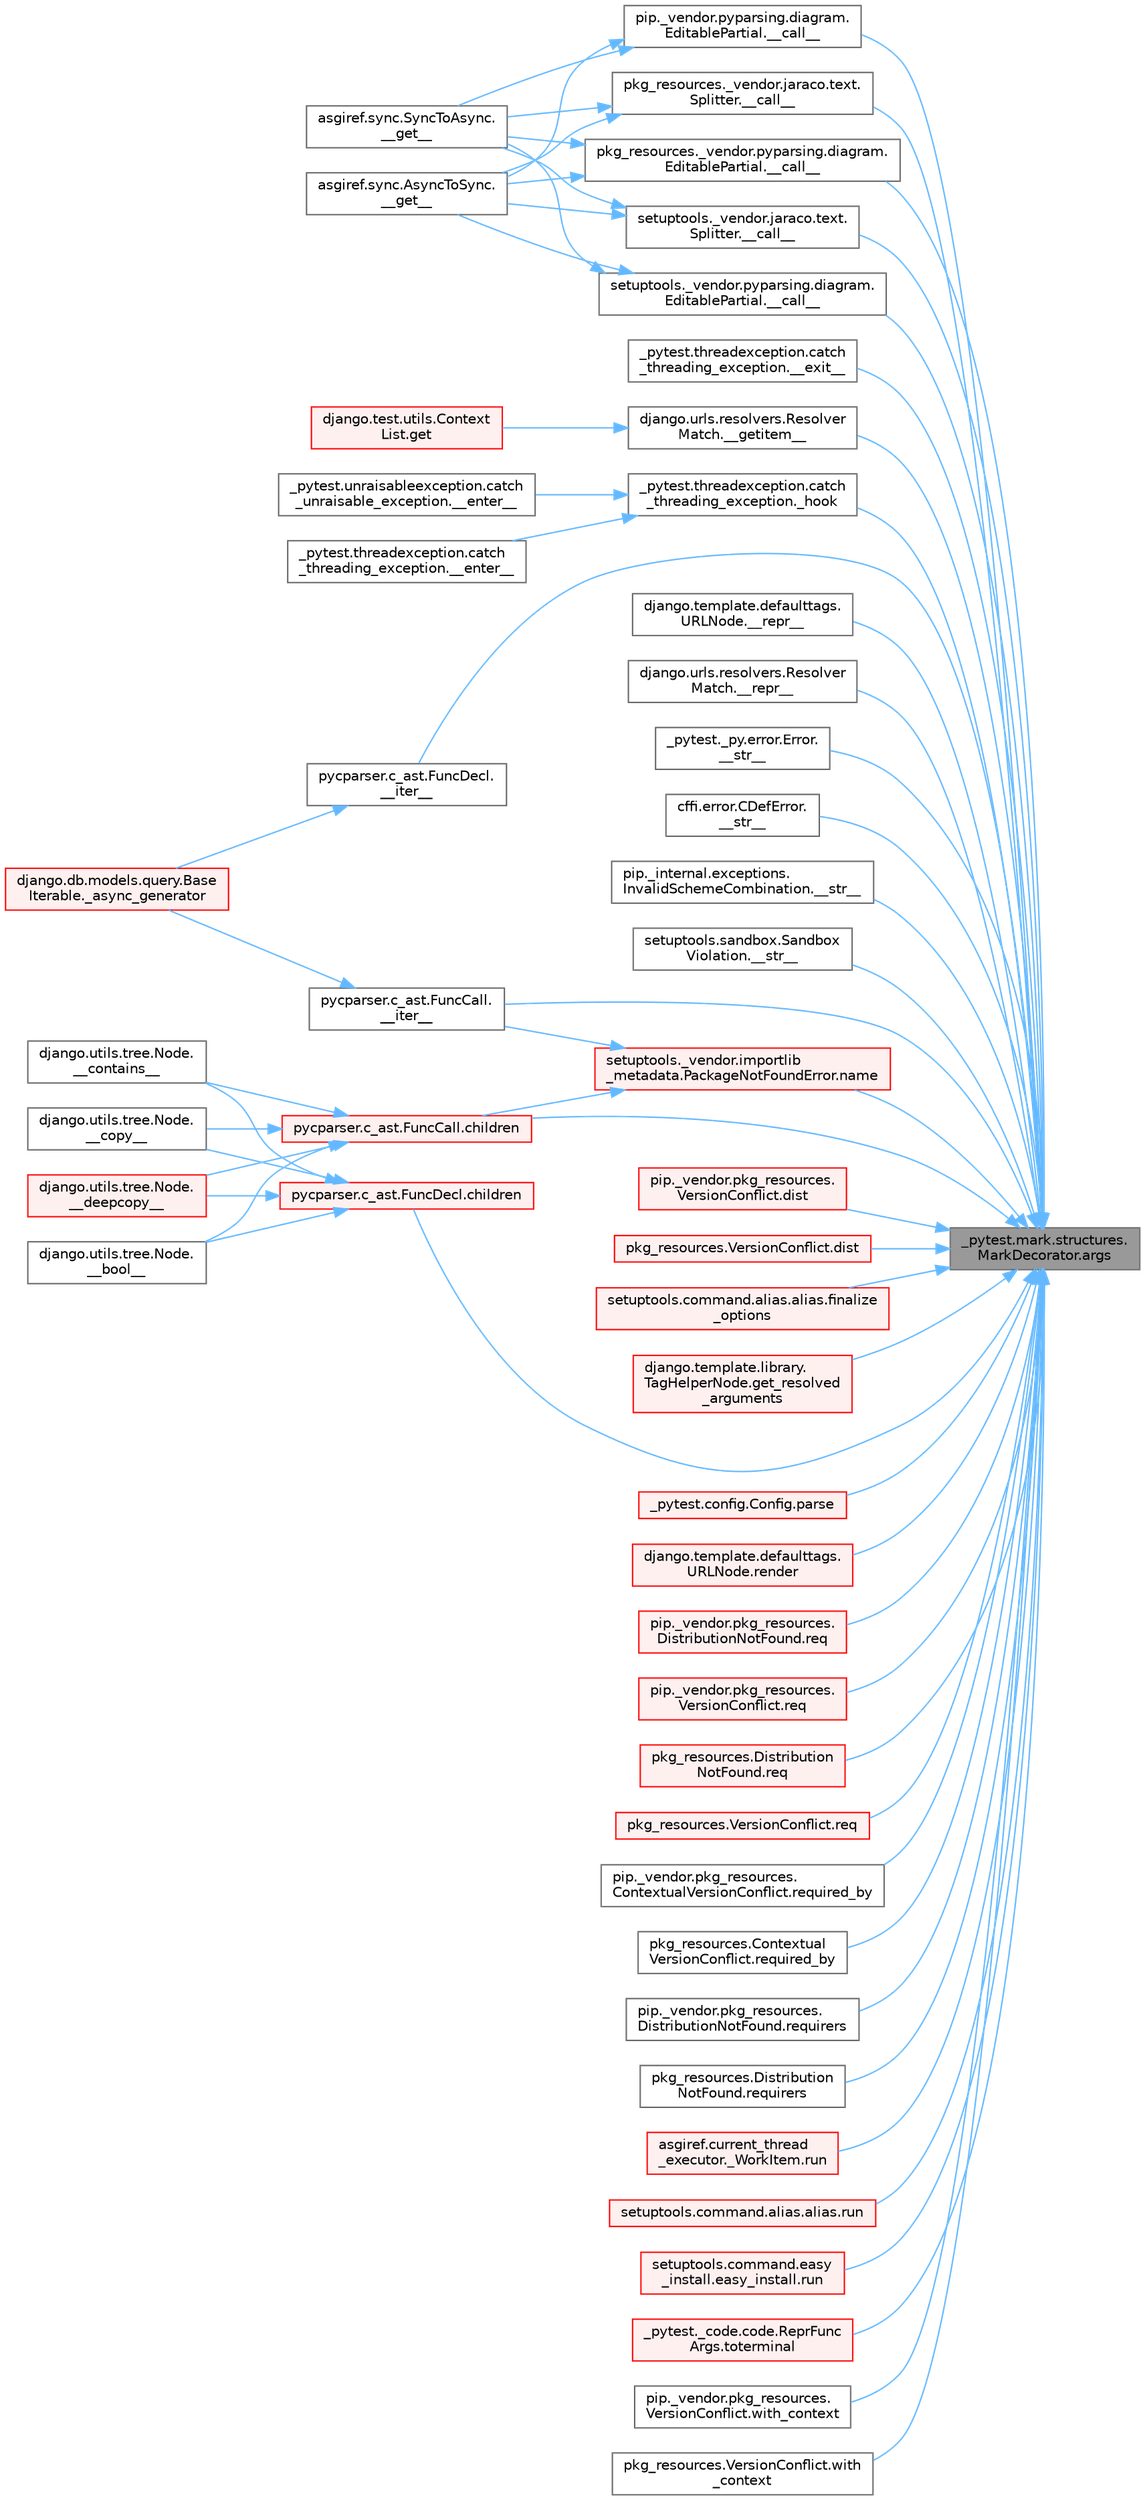digraph "_pytest.mark.structures.MarkDecorator.args"
{
 // LATEX_PDF_SIZE
  bgcolor="transparent";
  edge [fontname=Helvetica,fontsize=10,labelfontname=Helvetica,labelfontsize=10];
  node [fontname=Helvetica,fontsize=10,shape=box,height=0.2,width=0.4];
  rankdir="RL";
  Node1 [id="Node000001",label="_pytest.mark.structures.\lMarkDecorator.args",height=0.2,width=0.4,color="gray40", fillcolor="grey60", style="filled", fontcolor="black",tooltip=" "];
  Node1 -> Node2 [id="edge1_Node000001_Node000002",dir="back",color="steelblue1",style="solid",tooltip=" "];
  Node2 [id="Node000002",label="pip._vendor.pyparsing.diagram.\lEditablePartial.__call__",height=0.2,width=0.4,color="grey40", fillcolor="white", style="filled",URL="$classpip_1_1__vendor_1_1pyparsing_1_1diagram_1_1_editable_partial.html#ad9ab1707e8ee136b2a56ed0872ff87e4",tooltip=" "];
  Node2 -> Node3 [id="edge2_Node000002_Node000003",dir="back",color="steelblue1",style="solid",tooltip=" "];
  Node3 [id="Node000003",label="asgiref.sync.AsyncToSync.\l__get__",height=0.2,width=0.4,color="grey40", fillcolor="white", style="filled",URL="$classasgiref_1_1sync_1_1_async_to_sync.html#a23e9ef7a73da98dad9e3f4e65846969b",tooltip=" "];
  Node2 -> Node4 [id="edge3_Node000002_Node000004",dir="back",color="steelblue1",style="solid",tooltip=" "];
  Node4 [id="Node000004",label="asgiref.sync.SyncToAsync.\l__get__",height=0.2,width=0.4,color="grey40", fillcolor="white", style="filled",URL="$classasgiref_1_1sync_1_1_sync_to_async.html#aebdfbe3f01079a529fd2f39810597381",tooltip=" "];
  Node1 -> Node5 [id="edge4_Node000001_Node000005",dir="back",color="steelblue1",style="solid",tooltip=" "];
  Node5 [id="Node000005",label="pkg_resources._vendor.jaraco.text.\lSplitter.__call__",height=0.2,width=0.4,color="grey40", fillcolor="white", style="filled",URL="$classpkg__resources_1_1__vendor_1_1jaraco_1_1text_1_1_splitter.html#ae6ebeaaaa72dfa9ea1d58774192bfbb0",tooltip=" "];
  Node5 -> Node3 [id="edge5_Node000005_Node000003",dir="back",color="steelblue1",style="solid",tooltip=" "];
  Node5 -> Node4 [id="edge6_Node000005_Node000004",dir="back",color="steelblue1",style="solid",tooltip=" "];
  Node1 -> Node6 [id="edge7_Node000001_Node000006",dir="back",color="steelblue1",style="solid",tooltip=" "];
  Node6 [id="Node000006",label="pkg_resources._vendor.pyparsing.diagram.\lEditablePartial.__call__",height=0.2,width=0.4,color="grey40", fillcolor="white", style="filled",URL="$classpkg__resources_1_1__vendor_1_1pyparsing_1_1diagram_1_1_editable_partial.html#ab4f102ec0418486674ba97e926de5c44",tooltip=" "];
  Node6 -> Node3 [id="edge8_Node000006_Node000003",dir="back",color="steelblue1",style="solid",tooltip=" "];
  Node6 -> Node4 [id="edge9_Node000006_Node000004",dir="back",color="steelblue1",style="solid",tooltip=" "];
  Node1 -> Node7 [id="edge10_Node000001_Node000007",dir="back",color="steelblue1",style="solid",tooltip=" "];
  Node7 [id="Node000007",label="setuptools._vendor.jaraco.text.\lSplitter.__call__",height=0.2,width=0.4,color="grey40", fillcolor="white", style="filled",URL="$classsetuptools_1_1__vendor_1_1jaraco_1_1text_1_1_splitter.html#a23be0cd1058488ab7c94c8b08c3d9a6f",tooltip=" "];
  Node7 -> Node3 [id="edge11_Node000007_Node000003",dir="back",color="steelblue1",style="solid",tooltip=" "];
  Node7 -> Node4 [id="edge12_Node000007_Node000004",dir="back",color="steelblue1",style="solid",tooltip=" "];
  Node1 -> Node8 [id="edge13_Node000001_Node000008",dir="back",color="steelblue1",style="solid",tooltip=" "];
  Node8 [id="Node000008",label="setuptools._vendor.pyparsing.diagram.\lEditablePartial.__call__",height=0.2,width=0.4,color="grey40", fillcolor="white", style="filled",URL="$classsetuptools_1_1__vendor_1_1pyparsing_1_1diagram_1_1_editable_partial.html#af917446ea585cb60a86c91b3bb17afdd",tooltip=" "];
  Node8 -> Node3 [id="edge14_Node000008_Node000003",dir="back",color="steelblue1",style="solid",tooltip=" "];
  Node8 -> Node4 [id="edge15_Node000008_Node000004",dir="back",color="steelblue1",style="solid",tooltip=" "];
  Node1 -> Node9 [id="edge16_Node000001_Node000009",dir="back",color="steelblue1",style="solid",tooltip=" "];
  Node9 [id="Node000009",label="_pytest.threadexception.catch\l_threading_exception.__exit__",height=0.2,width=0.4,color="grey40", fillcolor="white", style="filled",URL="$class__pytest_1_1threadexception_1_1catch__threading__exception.html#ae151a24ae5fb3d246e27d6abf4a31501",tooltip=" "];
  Node1 -> Node10 [id="edge17_Node000001_Node000010",dir="back",color="steelblue1",style="solid",tooltip=" "];
  Node10 [id="Node000010",label="django.urls.resolvers.Resolver\lMatch.__getitem__",height=0.2,width=0.4,color="grey40", fillcolor="white", style="filled",URL="$classdjango_1_1urls_1_1resolvers_1_1_resolver_match.html#a13e6d4560e63920f4c88c4dc140e2cab",tooltip=" "];
  Node10 -> Node11 [id="edge18_Node000010_Node000011",dir="back",color="steelblue1",style="solid",tooltip=" "];
  Node11 [id="Node000011",label="django.test.utils.Context\lList.get",height=0.2,width=0.4,color="red", fillcolor="#FFF0F0", style="filled",URL="$classdjango_1_1test_1_1utils_1_1_context_list.html#a1797663a8ac92f44dcb9ad281a896842",tooltip=" "];
  Node1 -> Node987 [id="edge19_Node000001_Node000987",dir="back",color="steelblue1",style="solid",tooltip=" "];
  Node987 [id="Node000987",label="pycparser.c_ast.FuncCall.\l__iter__",height=0.2,width=0.4,color="grey40", fillcolor="white", style="filled",URL="$classpycparser_1_1c__ast_1_1_func_call.html#af6a1cc2e46c11f1e12f06f9e2de94fd5",tooltip=" "];
  Node987 -> Node63 [id="edge20_Node000987_Node000063",dir="back",color="steelblue1",style="solid",tooltip=" "];
  Node63 [id="Node000063",label="django.db.models.query.Base\lIterable._async_generator",height=0.2,width=0.4,color="red", fillcolor="#FFF0F0", style="filled",URL="$classdjango_1_1db_1_1models_1_1query_1_1_base_iterable.html#a3ecc2267976bc6628d1fe84d78355144",tooltip=" "];
  Node1 -> Node3186 [id="edge21_Node000001_Node003186",dir="back",color="steelblue1",style="solid",tooltip=" "];
  Node3186 [id="Node003186",label="pycparser.c_ast.FuncDecl.\l__iter__",height=0.2,width=0.4,color="grey40", fillcolor="white", style="filled",URL="$classpycparser_1_1c__ast_1_1_func_decl.html#a213d7645e6b75f6e9d3fb199c325d2b4",tooltip=" "];
  Node3186 -> Node63 [id="edge22_Node003186_Node000063",dir="back",color="steelblue1",style="solid",tooltip=" "];
  Node1 -> Node3187 [id="edge23_Node000001_Node003187",dir="back",color="steelblue1",style="solid",tooltip=" "];
  Node3187 [id="Node003187",label="django.template.defaulttags.\lURLNode.__repr__",height=0.2,width=0.4,color="grey40", fillcolor="white", style="filled",URL="$classdjango_1_1template_1_1defaulttags_1_1_u_r_l_node.html#a73ceedb2948907dddab5cab3aadfc0d6",tooltip=" "];
  Node1 -> Node3188 [id="edge24_Node000001_Node003188",dir="back",color="steelblue1",style="solid",tooltip=" "];
  Node3188 [id="Node003188",label="django.urls.resolvers.Resolver\lMatch.__repr__",height=0.2,width=0.4,color="grey40", fillcolor="white", style="filled",URL="$classdjango_1_1urls_1_1resolvers_1_1_resolver_match.html#a3ad55b188b7f2a633ee4e76599a990f2",tooltip=" "];
  Node1 -> Node3189 [id="edge25_Node000001_Node003189",dir="back",color="steelblue1",style="solid",tooltip=" "];
  Node3189 [id="Node003189",label="_pytest._py.error.Error.\l__str__",height=0.2,width=0.4,color="grey40", fillcolor="white", style="filled",URL="$class__pytest_1_1__py_1_1error_1_1_error.html#a5b0eca3e0d698eefe3870981c7d0e4bf",tooltip=" "];
  Node1 -> Node3190 [id="edge26_Node000001_Node003190",dir="back",color="steelblue1",style="solid",tooltip=" "];
  Node3190 [id="Node003190",label="cffi.error.CDefError.\l__str__",height=0.2,width=0.4,color="grey40", fillcolor="white", style="filled",URL="$classcffi_1_1error_1_1_c_def_error.html#a8dccaf4ba1873c06ab193715601981b7",tooltip=" "];
  Node1 -> Node3191 [id="edge27_Node000001_Node003191",dir="back",color="steelblue1",style="solid",tooltip=" "];
  Node3191 [id="Node003191",label="pip._internal.exceptions.\lInvalidSchemeCombination.__str__",height=0.2,width=0.4,color="grey40", fillcolor="white", style="filled",URL="$classpip_1_1__internal_1_1exceptions_1_1_invalid_scheme_combination.html#a9891dfc1565165d785eb81920620bce9",tooltip=" "];
  Node1 -> Node3192 [id="edge28_Node000001_Node003192",dir="back",color="steelblue1",style="solid",tooltip=" "];
  Node3192 [id="Node003192",label="setuptools.sandbox.Sandbox\lViolation.__str__",height=0.2,width=0.4,color="grey40", fillcolor="white", style="filled",URL="$classsetuptools_1_1sandbox_1_1_sandbox_violation.html#a4a97cbcea9f05e129a0a0e3465448d81",tooltip=" "];
  Node1 -> Node3193 [id="edge29_Node000001_Node003193",dir="back",color="steelblue1",style="solid",tooltip=" "];
  Node3193 [id="Node003193",label="_pytest.threadexception.catch\l_threading_exception._hook",height=0.2,width=0.4,color="grey40", fillcolor="white", style="filled",URL="$class__pytest_1_1threadexception_1_1catch__threading__exception.html#a259fbc2f0ead1983d6f539ba9309d893",tooltip=" "];
  Node3193 -> Node3194 [id="edge30_Node003193_Node003194",dir="back",color="steelblue1",style="solid",tooltip=" "];
  Node3194 [id="Node003194",label="_pytest.threadexception.catch\l_threading_exception.__enter__",height=0.2,width=0.4,color="grey40", fillcolor="white", style="filled",URL="$class__pytest_1_1threadexception_1_1catch__threading__exception.html#ae15aa9950de076a1cc8e534d84068322",tooltip=" "];
  Node3193 -> Node3195 [id="edge31_Node003193_Node003195",dir="back",color="steelblue1",style="solid",tooltip=" "];
  Node3195 [id="Node003195",label="_pytest.unraisableexception.catch\l_unraisable_exception.__enter__",height=0.2,width=0.4,color="grey40", fillcolor="white", style="filled",URL="$class__pytest_1_1unraisableexception_1_1catch__unraisable__exception.html#a6e2172bc99cdce1203926b1a7d8d5462",tooltip=" "];
  Node1 -> Node1695 [id="edge32_Node000001_Node001695",dir="back",color="steelblue1",style="solid",tooltip=" "];
  Node1695 [id="Node001695",label="pycparser.c_ast.FuncCall.children",height=0.2,width=0.4,color="red", fillcolor="#FFF0F0", style="filled",URL="$classpycparser_1_1c__ast_1_1_func_call.html#a48cef72cdf69c757d3239b4238df9295",tooltip=" "];
  Node1695 -> Node1194 [id="edge33_Node001695_Node001194",dir="back",color="steelblue1",style="solid",tooltip=" "];
  Node1194 [id="Node001194",label="django.utils.tree.Node.\l__bool__",height=0.2,width=0.4,color="grey40", fillcolor="white", style="filled",URL="$classdjango_1_1utils_1_1tree_1_1_node.html#a70a56e9492f929d850eebc44de75e25c",tooltip=" "];
  Node1695 -> Node1195 [id="edge34_Node001695_Node001195",dir="back",color="steelblue1",style="solid",tooltip=" "];
  Node1195 [id="Node001195",label="django.utils.tree.Node.\l__contains__",height=0.2,width=0.4,color="grey40", fillcolor="white", style="filled",URL="$classdjango_1_1utils_1_1tree_1_1_node.html#ab55c47b46f14e5fde108b1c3cf95d93a",tooltip=" "];
  Node1695 -> Node302 [id="edge35_Node001695_Node000302",dir="back",color="steelblue1",style="solid",tooltip=" "];
  Node302 [id="Node000302",label="django.utils.tree.Node.\l__copy__",height=0.2,width=0.4,color="grey40", fillcolor="white", style="filled",URL="$classdjango_1_1utils_1_1tree_1_1_node.html#abae878f6b4500b8b241c23d8fac46e63",tooltip=" "];
  Node1695 -> Node303 [id="edge36_Node001695_Node000303",dir="back",color="steelblue1",style="solid",tooltip=" "];
  Node303 [id="Node000303",label="django.utils.tree.Node.\l__deepcopy__",height=0.2,width=0.4,color="red", fillcolor="#FFF0F0", style="filled",URL="$classdjango_1_1utils_1_1tree_1_1_node.html#a38840c46ded3963808edbeec90765d6b",tooltip=" "];
  Node1 -> Node3196 [id="edge37_Node000001_Node003196",dir="back",color="steelblue1",style="solid",tooltip=" "];
  Node3196 [id="Node003196",label="pycparser.c_ast.FuncDecl.children",height=0.2,width=0.4,color="red", fillcolor="#FFF0F0", style="filled",URL="$classpycparser_1_1c__ast_1_1_func_decl.html#a0de29afa96d07cb3b062f3752e90601e",tooltip=" "];
  Node3196 -> Node1194 [id="edge38_Node003196_Node001194",dir="back",color="steelblue1",style="solid",tooltip=" "];
  Node3196 -> Node1195 [id="edge39_Node003196_Node001195",dir="back",color="steelblue1",style="solid",tooltip=" "];
  Node3196 -> Node302 [id="edge40_Node003196_Node000302",dir="back",color="steelblue1",style="solid",tooltip=" "];
  Node3196 -> Node303 [id="edge41_Node003196_Node000303",dir="back",color="steelblue1",style="solid",tooltip=" "];
  Node1 -> Node3197 [id="edge42_Node000001_Node003197",dir="back",color="steelblue1",style="solid",tooltip=" "];
  Node3197 [id="Node003197",label="pip._vendor.pkg_resources.\lVersionConflict.dist",height=0.2,width=0.4,color="red", fillcolor="#FFF0F0", style="filled",URL="$classpip_1_1__vendor_1_1pkg__resources_1_1_version_conflict.html#a7fa47ad16b5d2c05a357fb42fc4d595d",tooltip=" "];
  Node1 -> Node3223 [id="edge43_Node000001_Node003223",dir="back",color="steelblue1",style="solid",tooltip=" "];
  Node3223 [id="Node003223",label="pkg_resources.VersionConflict.dist",height=0.2,width=0.4,color="red", fillcolor="#FFF0F0", style="filled",URL="$classpkg__resources_1_1_version_conflict.html#adab9bd550162ac64afce604568730ae8",tooltip=" "];
  Node1 -> Node1126 [id="edge44_Node000001_Node001126",dir="back",color="steelblue1",style="solid",tooltip=" "];
  Node1126 [id="Node001126",label="setuptools.command.alias.alias.finalize\l_options",height=0.2,width=0.4,color="red", fillcolor="#FFF0F0", style="filled",URL="$classsetuptools_1_1command_1_1alias_1_1alias.html#ab21471fdc6ebd50f1fcc399a810c5627",tooltip=" "];
  Node1 -> Node3224 [id="edge45_Node000001_Node003224",dir="back",color="steelblue1",style="solid",tooltip=" "];
  Node3224 [id="Node003224",label="django.template.library.\lTagHelperNode.get_resolved\l_arguments",height=0.2,width=0.4,color="red", fillcolor="#FFF0F0", style="filled",URL="$classdjango_1_1template_1_1library_1_1_tag_helper_node.html#a3b941bb552240da6b6c3861e79649ae8",tooltip=" "];
  Node1 -> Node3226 [id="edge46_Node000001_Node003226",dir="back",color="steelblue1",style="solid",tooltip=" "];
  Node3226 [id="Node003226",label="setuptools._vendor.importlib\l_metadata.PackageNotFoundError.name",height=0.2,width=0.4,color="red", fillcolor="#FFF0F0", style="filled",URL="$classsetuptools_1_1__vendor_1_1importlib__metadata_1_1_package_not_found_error.html#a571388921b0947c828d05889bc73d935",tooltip=" "];
  Node3226 -> Node987 [id="edge47_Node003226_Node000987",dir="back",color="steelblue1",style="solid",tooltip=" "];
  Node3226 -> Node1695 [id="edge48_Node003226_Node001695",dir="back",color="steelblue1",style="solid",tooltip=" "];
  Node1 -> Node3227 [id="edge49_Node000001_Node003227",dir="back",color="steelblue1",style="solid",tooltip=" "];
  Node3227 [id="Node003227",label="_pytest.config.Config.parse",height=0.2,width=0.4,color="red", fillcolor="#FFF0F0", style="filled",URL="$class__pytest_1_1config_1_1_config.html#a2e230a17444039d59c80383b27d5e373",tooltip=" "];
  Node1 -> Node3228 [id="edge50_Node000001_Node003228",dir="back",color="steelblue1",style="solid",tooltip=" "];
  Node3228 [id="Node003228",label="django.template.defaulttags.\lURLNode.render",height=0.2,width=0.4,color="red", fillcolor="#FFF0F0", style="filled",URL="$classdjango_1_1template_1_1defaulttags_1_1_u_r_l_node.html#a2192b0692c8b96df85da4ee6beb38fe9",tooltip=" "];
  Node1 -> Node3229 [id="edge51_Node000001_Node003229",dir="back",color="steelblue1",style="solid",tooltip=" "];
  Node3229 [id="Node003229",label="pip._vendor.pkg_resources.\lDistributionNotFound.req",height=0.2,width=0.4,color="red", fillcolor="#FFF0F0", style="filled",URL="$classpip_1_1__vendor_1_1pkg__resources_1_1_distribution_not_found.html#a40ac1d4e5309f609db879b1be96aaee9",tooltip=" "];
  Node1 -> Node3258 [id="edge52_Node000001_Node003258",dir="back",color="steelblue1",style="solid",tooltip=" "];
  Node3258 [id="Node003258",label="pip._vendor.pkg_resources.\lVersionConflict.req",height=0.2,width=0.4,color="red", fillcolor="#FFF0F0", style="filled",URL="$classpip_1_1__vendor_1_1pkg__resources_1_1_version_conflict.html#a6ae9d0b83045a7294313e29cace06632",tooltip=" "];
  Node1 -> Node3259 [id="edge53_Node000001_Node003259",dir="back",color="steelblue1",style="solid",tooltip=" "];
  Node3259 [id="Node003259",label="pkg_resources.Distribution\lNotFound.req",height=0.2,width=0.4,color="red", fillcolor="#FFF0F0", style="filled",URL="$classpkg__resources_1_1_distribution_not_found.html#a1e0e776bca337717603fbd8a26c34e65",tooltip=" "];
  Node1 -> Node3260 [id="edge54_Node000001_Node003260",dir="back",color="steelblue1",style="solid",tooltip=" "];
  Node3260 [id="Node003260",label="pkg_resources.VersionConflict.req",height=0.2,width=0.4,color="red", fillcolor="#FFF0F0", style="filled",URL="$classpkg__resources_1_1_version_conflict.html#a95e63f911027a1d40e80c5a307dc62e4",tooltip=" "];
  Node1 -> Node3261 [id="edge55_Node000001_Node003261",dir="back",color="steelblue1",style="solid",tooltip=" "];
  Node3261 [id="Node003261",label="pip._vendor.pkg_resources.\lContextualVersionConflict.required_by",height=0.2,width=0.4,color="grey40", fillcolor="white", style="filled",URL="$classpip_1_1__vendor_1_1pkg__resources_1_1_contextual_version_conflict.html#acb20f34d9270cf5b5ec4df1af7a9495a",tooltip=" "];
  Node1 -> Node3262 [id="edge56_Node000001_Node003262",dir="back",color="steelblue1",style="solid",tooltip=" "];
  Node3262 [id="Node003262",label="pkg_resources.Contextual\lVersionConflict.required_by",height=0.2,width=0.4,color="grey40", fillcolor="white", style="filled",URL="$classpkg__resources_1_1_contextual_version_conflict.html#abaa422ff2d13fccaa30f0ec16b1e385c",tooltip=" "];
  Node1 -> Node3263 [id="edge57_Node000001_Node003263",dir="back",color="steelblue1",style="solid",tooltip=" "];
  Node3263 [id="Node003263",label="pip._vendor.pkg_resources.\lDistributionNotFound.requirers",height=0.2,width=0.4,color="grey40", fillcolor="white", style="filled",URL="$classpip_1_1__vendor_1_1pkg__resources_1_1_distribution_not_found.html#a423650a20afaaeeb1feefdfa9aa75b9a",tooltip=" "];
  Node1 -> Node3264 [id="edge58_Node000001_Node003264",dir="back",color="steelblue1",style="solid",tooltip=" "];
  Node3264 [id="Node003264",label="pkg_resources.Distribution\lNotFound.requirers",height=0.2,width=0.4,color="grey40", fillcolor="white", style="filled",URL="$classpkg__resources_1_1_distribution_not_found.html#a0db313b2d2fbf81eb106e8c08871dabf",tooltip=" "];
  Node1 -> Node3265 [id="edge59_Node000001_Node003265",dir="back",color="steelblue1",style="solid",tooltip=" "];
  Node3265 [id="Node003265",label="asgiref.current_thread\l_executor._WorkItem.run",height=0.2,width=0.4,color="red", fillcolor="#FFF0F0", style="filled",URL="$classasgiref_1_1current__thread__executor_1_1___work_item.html#aed61484c8ae566f016de62b670087081",tooltip=" "];
  Node1 -> Node1129 [id="edge60_Node000001_Node001129",dir="back",color="steelblue1",style="solid",tooltip=" "];
  Node1129 [id="Node001129",label="setuptools.command.alias.alias.run",height=0.2,width=0.4,color="red", fillcolor="#FFF0F0", style="filled",URL="$classsetuptools_1_1command_1_1alias_1_1alias.html#a56a3d3b9600bac147792896c76810de4",tooltip=" "];
  Node1 -> Node2959 [id="edge61_Node000001_Node002959",dir="back",color="steelblue1",style="solid",tooltip=" "];
  Node2959 [id="Node002959",label="setuptools.command.easy\l_install.easy_install.run",height=0.2,width=0.4,color="red", fillcolor="#FFF0F0", style="filled",URL="$classsetuptools_1_1command_1_1easy__install_1_1easy__install.html#a5baa3609420e4ff45d361d1b0f042273",tooltip=" "];
  Node1 -> Node3266 [id="edge62_Node000001_Node003266",dir="back",color="steelblue1",style="solid",tooltip=" "];
  Node3266 [id="Node003266",label="_pytest._code.code.ReprFunc\lArgs.toterminal",height=0.2,width=0.4,color="red", fillcolor="#FFF0F0", style="filled",URL="$class__pytest_1_1__code_1_1code_1_1_repr_func_args.html#aaae7cf371f090dea9355761e6a768c4d",tooltip=" "];
  Node1 -> Node3267 [id="edge63_Node000001_Node003267",dir="back",color="steelblue1",style="solid",tooltip=" "];
  Node3267 [id="Node003267",label="pip._vendor.pkg_resources.\lVersionConflict.with_context",height=0.2,width=0.4,color="grey40", fillcolor="white", style="filled",URL="$classpip_1_1__vendor_1_1pkg__resources_1_1_version_conflict.html#a03b5b096ddd4cccefe78afe7a4bd421f",tooltip=" "];
  Node1 -> Node3268 [id="edge64_Node000001_Node003268",dir="back",color="steelblue1",style="solid",tooltip=" "];
  Node3268 [id="Node003268",label="pkg_resources.VersionConflict.with\l_context",height=0.2,width=0.4,color="grey40", fillcolor="white", style="filled",URL="$classpkg__resources_1_1_version_conflict.html#a4ad8a0e1e8d385956a4b0ee730290ba2",tooltip=" "];
}
